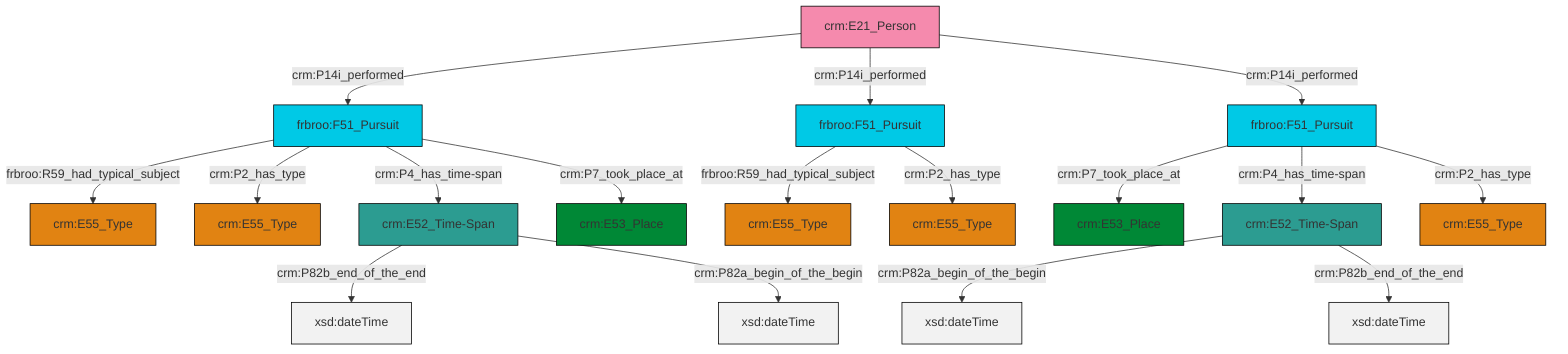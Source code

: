 graph TD
classDef Literal fill:#f2f2f2,stroke:#000000;
classDef CRM_Entity fill:#FFFFFF,stroke:#000000;
classDef Temporal_Entity fill:#00C9E6, stroke:#000000;
classDef Type fill:#E18312, stroke:#000000;
classDef Time-Span fill:#2C9C91, stroke:#000000;
classDef Appellation fill:#FFEB7F, stroke:#000000;
classDef Place fill:#008836, stroke:#000000;
classDef Persistent_Item fill:#B266B2, stroke:#000000;
classDef Conceptual_Object fill:#FFD700, stroke:#000000;
classDef Physical_Thing fill:#D2B48C, stroke:#000000;
classDef Actor fill:#f58aad, stroke:#000000;
classDef PC_Classes fill:#4ce600, stroke:#000000;
classDef Multi fill:#cccccc,stroke:#000000;

4["crm:E52_Time-Span"]:::Time-Span -->|crm:P82a_begin_of_the_begin| 5[xsd:dateTime]:::Literal
4["crm:E52_Time-Span"]:::Time-Span -->|crm:P82b_end_of_the_end| 8[xsd:dateTime]:::Literal
9["frbroo:F51_Pursuit"]:::Temporal_Entity -->|frbroo:R59_had_typical_subject| 6["crm:E55_Type"]:::Type
2["crm:E21_Person"]:::Actor -->|crm:P14i_performed| 10["frbroo:F51_Pursuit"]:::Temporal_Entity
10["frbroo:F51_Pursuit"]:::Temporal_Entity -->|frbroo:R59_had_typical_subject| 14["crm:E55_Type"]:::Type
10["frbroo:F51_Pursuit"]:::Temporal_Entity -->|crm:P2_has_type| 15["crm:E55_Type"]:::Type
10["frbroo:F51_Pursuit"]:::Temporal_Entity -->|crm:P4_has_time-span| 16["crm:E52_Time-Span"]:::Time-Span
16["crm:E52_Time-Span"]:::Time-Span -->|crm:P82b_end_of_the_end| 18[xsd:dateTime]:::Literal
9["frbroo:F51_Pursuit"]:::Temporal_Entity -->|crm:P2_has_type| 11["crm:E55_Type"]:::Type
10["frbroo:F51_Pursuit"]:::Temporal_Entity -->|crm:P7_took_place_at| 0["crm:E53_Place"]:::Place
16["crm:E52_Time-Span"]:::Time-Span -->|crm:P82a_begin_of_the_begin| 26[xsd:dateTime]:::Literal
19["frbroo:F51_Pursuit"]:::Temporal_Entity -->|crm:P7_took_place_at| 22["crm:E53_Place"]:::Place
19["frbroo:F51_Pursuit"]:::Temporal_Entity -->|crm:P4_has_time-span| 4["crm:E52_Time-Span"]:::Time-Span
2["crm:E21_Person"]:::Actor -->|crm:P14i_performed| 9["frbroo:F51_Pursuit"]:::Temporal_Entity
19["frbroo:F51_Pursuit"]:::Temporal_Entity -->|crm:P2_has_type| 24["crm:E55_Type"]:::Type
2["crm:E21_Person"]:::Actor -->|crm:P14i_performed| 19["frbroo:F51_Pursuit"]:::Temporal_Entity